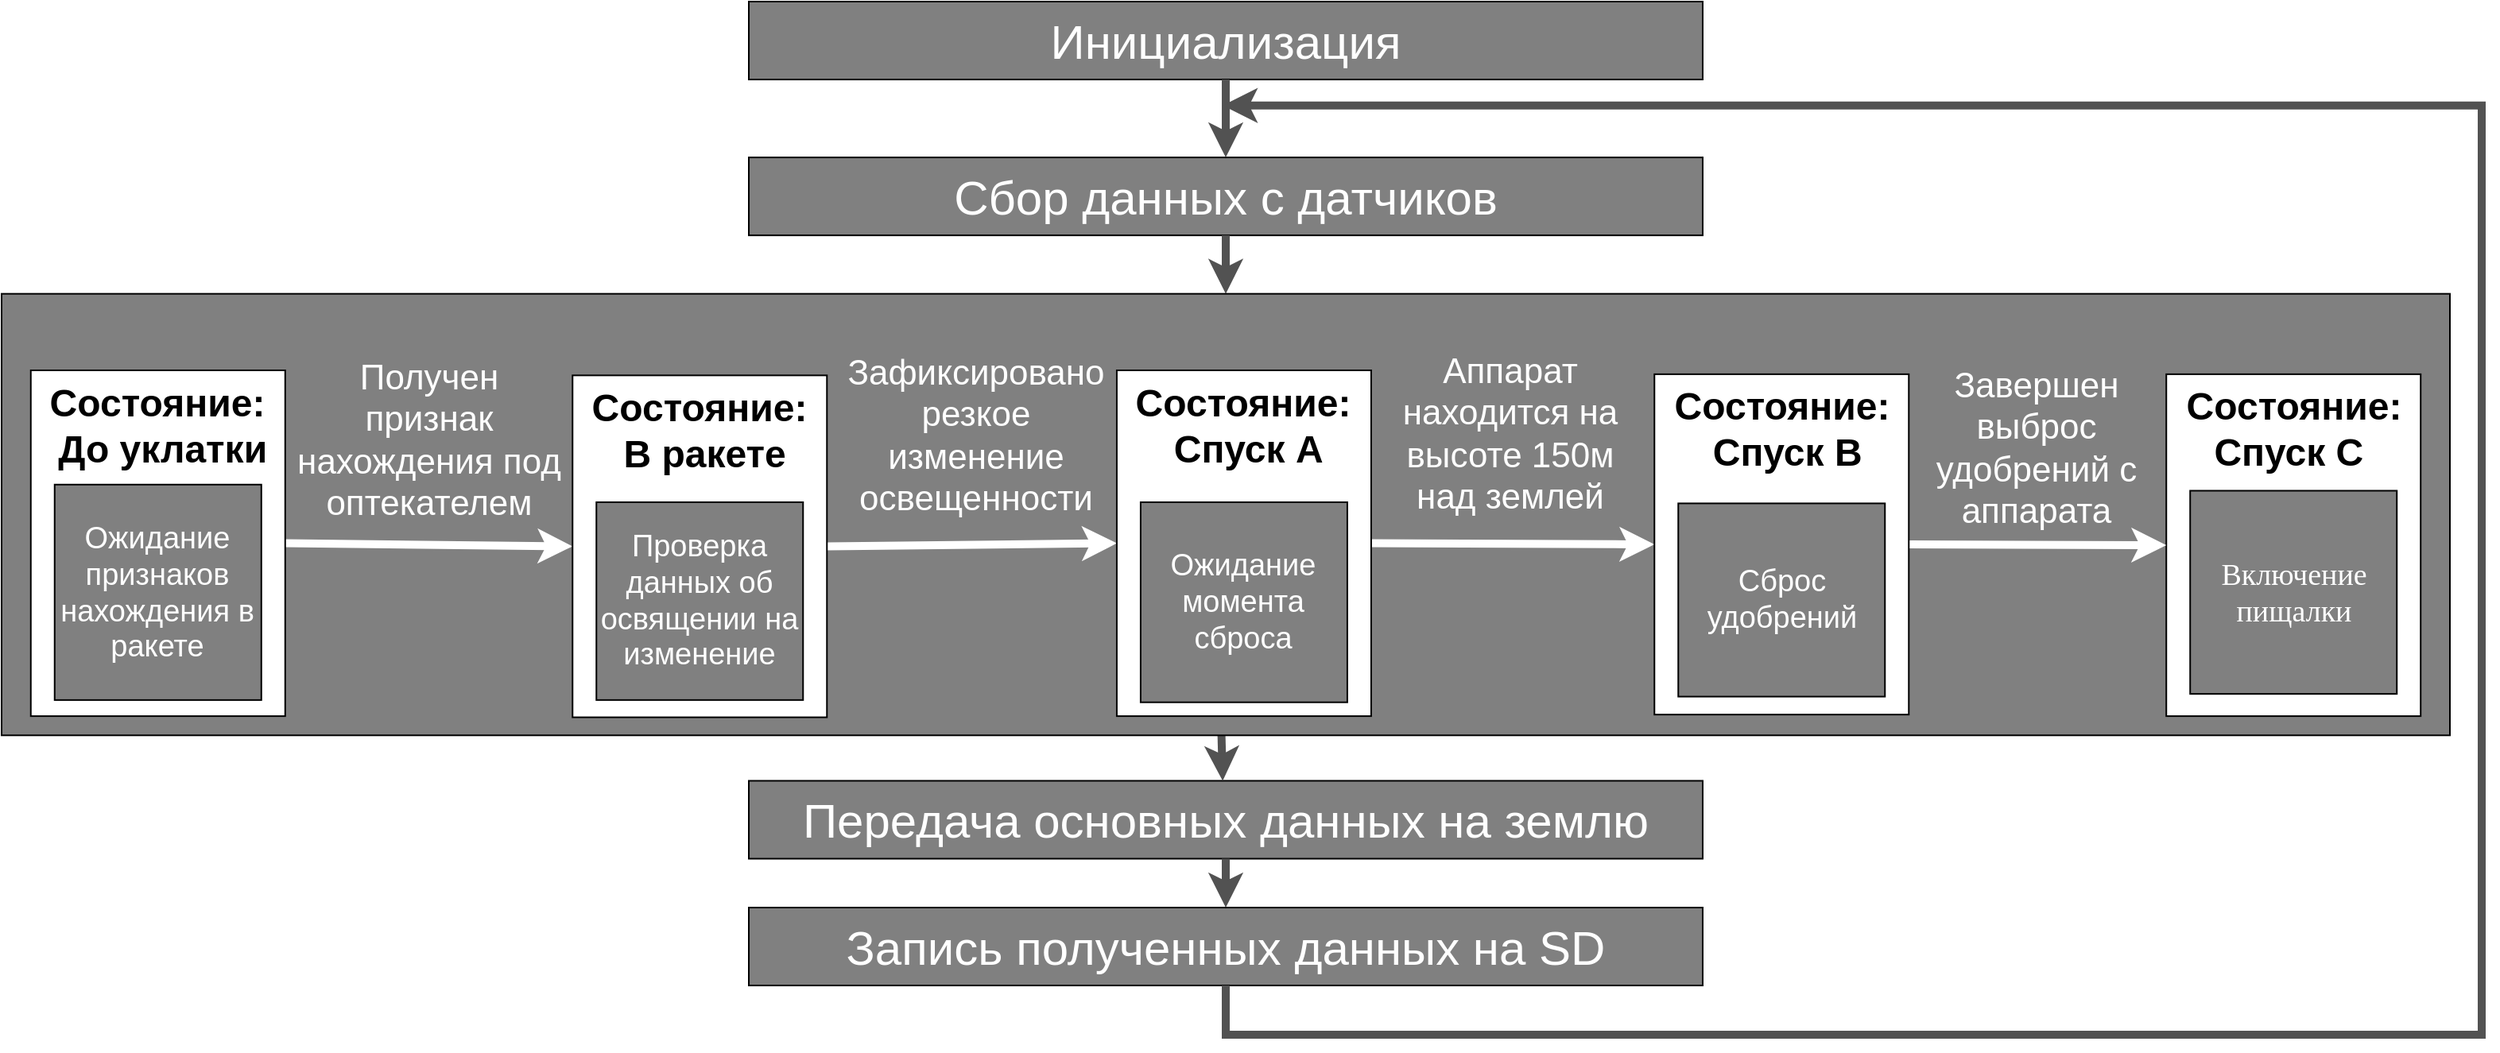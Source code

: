 <mxfile version="20.8.16" type="device"><diagram id="C5RBs43oDa-KdzZeNtuy" name="Page-1"><mxGraphModel dx="2817" dy="1357" grid="1" gridSize="10" guides="1" tooltips="1" connect="1" arrows="1" fold="1" page="1" pageScale="1" pageWidth="827" pageHeight="1169" math="0" shadow="0"><root><mxCell id="WIyWlLk6GJQsqaUBKTNV-0"/><mxCell id="WIyWlLk6GJQsqaUBKTNV-1" parent="WIyWlLk6GJQsqaUBKTNV-0"/><mxCell id="GuaW3dG9oKcKkIAoMPv8-1" value="&lt;font style=&quot;font-size: 30px;&quot; color=&quot;#ffffff&quot;&gt;Инициализация&lt;/font&gt;" style="rounded=0;whiteSpace=wrap;html=1;fillColor=#808080;fontSize=30;fontStyle=0" parent="WIyWlLk6GJQsqaUBKTNV-1" vertex="1"><mxGeometry x="-320" y="70" width="600" height="49.02" as="geometry"/></mxCell><mxCell id="GuaW3dG9oKcKkIAoMPv8-25" value="&lt;font style=&quot;font-size: 30px;&quot; color=&quot;#ffffff&quot;&gt;Передача основных данных на землю&lt;/font&gt;" style="rounded=0;whiteSpace=wrap;html=1;fillColor=#808080;fontSize=30;fontStyle=0" parent="WIyWlLk6GJQsqaUBKTNV-1" vertex="1"><mxGeometry x="-320" y="560.24" width="600" height="49.02" as="geometry"/></mxCell><mxCell id="GuaW3dG9oKcKkIAoMPv8-26" value="&lt;font style=&quot;font-size: 30px;&quot; color=&quot;#ffffff&quot;&gt;Запись полученных данных на SD&lt;/font&gt;" style="rounded=0;whiteSpace=wrap;html=1;fillColor=#808080;fontSize=30;fontStyle=0" parent="WIyWlLk6GJQsqaUBKTNV-1" vertex="1"><mxGeometry x="-320" y="640" width="600" height="49.02" as="geometry"/></mxCell><mxCell id="GuaW3dG9oKcKkIAoMPv8-29" value="&lt;font style=&quot;font-size: 30px;&quot; color=&quot;#ffffff&quot;&gt;Сбор данных с датчиков&lt;/font&gt;" style="rounded=0;whiteSpace=wrap;html=1;fillColor=#808080;fontSize=30;fontStyle=0" parent="WIyWlLk6GJQsqaUBKTNV-1" vertex="1"><mxGeometry x="-320" y="168.05" width="600" height="49.02" as="geometry"/></mxCell><mxCell id="GuaW3dG9oKcKkIAoMPv8-30" value="" style="endArrow=classic;html=1;rounded=0;entryX=0.5;entryY=0;entryDx=0;entryDy=0;exitX=0.5;exitY=1;exitDx=0;exitDy=0;strokeWidth=5;strokeColor=#525252;" parent="WIyWlLk6GJQsqaUBKTNV-1" source="GuaW3dG9oKcKkIAoMPv8-1" target="GuaW3dG9oKcKkIAoMPv8-29" edge="1"><mxGeometry width="50" height="50" relative="1" as="geometry"><mxPoint x="-106.489" y="331.463" as="sourcePoint"/><mxPoint x="-21.915" y="249.756" as="targetPoint"/></mxGeometry></mxCell><mxCell id="GuaW3dG9oKcKkIAoMPv8-31" value="" style="endArrow=classic;html=1;rounded=0;exitX=0.5;exitY=1;exitDx=0;exitDy=0;entryX=0.5;entryY=0;entryDx=0;entryDy=0;strokeWidth=5;strokeColor=#525252;" parent="WIyWlLk6GJQsqaUBKTNV-1" source="GuaW3dG9oKcKkIAoMPv8-29" target="GuaW3dG9oKcKkIAoMPv8-3" edge="1"><mxGeometry width="50" height="50" relative="1" as="geometry"><mxPoint x="-106.489" y="331.463" as="sourcePoint"/><mxPoint x="-21.915" y="249.756" as="targetPoint"/></mxGeometry></mxCell><mxCell id="GuaW3dG9oKcKkIAoMPv8-32" value="" style="endArrow=classic;html=1;rounded=0;strokeWidth=5;strokeColor=#525252;" parent="WIyWlLk6GJQsqaUBKTNV-1" edge="1"><mxGeometry width="50" height="50" relative="1" as="geometry"><mxPoint x="-22.811" y="527.561" as="sourcePoint"/><mxPoint x="-21.915" y="560.244" as="targetPoint"/></mxGeometry></mxCell><mxCell id="GuaW3dG9oKcKkIAoMPv8-34" value="" style="endArrow=classic;html=1;rounded=0;exitX=0.5;exitY=1;exitDx=0;exitDy=0;strokeWidth=5;strokeColor=#525252;edgeStyle=orthogonalEdgeStyle;" parent="WIyWlLk6GJQsqaUBKTNV-1" source="GuaW3dG9oKcKkIAoMPv8-26" edge="1"><mxGeometry width="50" height="50" relative="1" as="geometry"><mxPoint x="28.83" y="911.585" as="sourcePoint"/><mxPoint x="-21.915" y="135.366" as="targetPoint"/><Array as="points"><mxPoint x="-20" y="720"/><mxPoint x="770" y="720"/><mxPoint x="770" y="135"/></Array></mxGeometry></mxCell><mxCell id="GuaW3dG9oKcKkIAoMPv8-35" value="" style="endArrow=classic;html=1;rounded=0;exitX=0.5;exitY=1;exitDx=0;exitDy=0;entryX=0.5;entryY=0;entryDx=0;entryDy=0;strokeWidth=5;strokeColor=#525252;" parent="WIyWlLk6GJQsqaUBKTNV-1" source="GuaW3dG9oKcKkIAoMPv8-25" target="GuaW3dG9oKcKkIAoMPv8-26" edge="1"><mxGeometry width="50" height="50" relative="1" as="geometry"><mxPoint x="79.574" y="821.707" as="sourcePoint"/><mxPoint x="164.149" y="740" as="targetPoint"/></mxGeometry></mxCell><mxCell id="GuaW3dG9oKcKkIAoMPv8-3" value="" style="rounded=0;whiteSpace=wrap;html=1;fillColor=#808080;" parent="WIyWlLk6GJQsqaUBKTNV-1" vertex="1"><mxGeometry x="-790" y="253.84" width="1540" height="277.8" as="geometry"/></mxCell><mxCell id="GuaW3dG9oKcKkIAoMPv8-46" value="" style="endArrow=classic;html=1;rounded=0;exitX=1;exitY=0.5;exitDx=0;exitDy=0;strokeColor=#FFFFFF;strokeWidth=5;entryX=0;entryY=0.5;entryDx=0;entryDy=0;" parent="WIyWlLk6GJQsqaUBKTNV-1" source="GEKdzw0dcYdp2wbfsYTi-12" target="GuaW3dG9oKcKkIAoMPv8-41" edge="1"><mxGeometry width="50" height="50" relative="1" as="geometry"><mxPoint x="67.63" y="418.78" as="sourcePoint"/><mxPoint x="257.63" y="420" as="targetPoint"/></mxGeometry></mxCell><mxCell id="SRGHqm6jP9YhQp-xGabB-3" value="Аппарат находится на высоте 150м над землей" style="text;strokeColor=none;fillColor=none;align=center;verticalAlign=middle;rounded=0;horizontal=1;whiteSpace=wrap;fontColor=#FFFFFF;labelBackgroundColor=none;fontSize=22;" parent="WIyWlLk6GJQsqaUBKTNV-1" vertex="1"><mxGeometry x="76.63" y="309" width="164.17" height="65.37" as="geometry"/></mxCell><mxCell id="SRGHqm6jP9YhQp-xGabB-2" value="Зафиксировано резкое изменение освещенности" style="text;strokeColor=none;fillColor=none;align=center;verticalAlign=middle;rounded=0;horizontal=1;whiteSpace=wrap;fontColor=#FFFFFF;labelBackgroundColor=none;fontSize=22;" parent="WIyWlLk6GJQsqaUBKTNV-1" vertex="1"><mxGeometry x="-266.19" y="306.61" width="177.66" height="73.54" as="geometry"/></mxCell><mxCell id="SRGHqm6jP9YhQp-xGabB-1" value="Получен признак нахождения под оптекателем" style="text;strokeColor=none;fillColor=none;align=center;verticalAlign=middle;rounded=0;horizontal=1;whiteSpace=wrap;fontColor=#FFFFFF;labelBackgroundColor=none;fontSize=22;" parent="WIyWlLk6GJQsqaUBKTNV-1" vertex="1"><mxGeometry x="-606.37" y="309" width="170" height="73.54" as="geometry"/></mxCell><mxCell id="SRGHqm6jP9YhQp-xGabB-4" value="Завершен выброс удобрений с аппарата" style="text;strokeColor=none;fillColor=none;align=center;verticalAlign=middle;rounded=0;horizontal=1;whiteSpace=wrap;fontColor=#FFFFFF;labelBackgroundColor=none;fontSize=22;" parent="WIyWlLk6GJQsqaUBKTNV-1" vertex="1"><mxGeometry x="400.61" y="320.1" width="178" height="62.44" as="geometry"/></mxCell><mxCell id="GuaW3dG9oKcKkIAoMPv8-44" value="" style="endArrow=classic;html=1;rounded=0;exitX=1;exitY=0.5;exitDx=0;exitDy=0;strokeColor=#FFFFFF;entryX=0;entryY=0.5;entryDx=0;entryDy=0;strokeWidth=5;" parent="WIyWlLk6GJQsqaUBKTNV-1" source="GEKdzw0dcYdp2wbfsYTi-10" target="GEKdzw0dcYdp2wbfsYTi-12" edge="1"><mxGeometry width="50" height="50" relative="1" as="geometry"><mxPoint x="-272.316" y="419.999" as="sourcePoint"/><mxPoint x="-82.37" y="418.78" as="targetPoint"/></mxGeometry></mxCell><mxCell id="GuaW3dG9oKcKkIAoMPv8-20" value="" style="endArrow=classic;html=1;rounded=0;exitX=1;exitY=0.5;exitDx=0;exitDy=0;strokeColor=#FFFFFF;strokeWidth=5;entryX=0;entryY=0.5;entryDx=0;entryDy=0;" parent="WIyWlLk6GJQsqaUBKTNV-1" source="GEKdzw0dcYdp2wbfsYTi-8" target="GEKdzw0dcYdp2wbfsYTi-10" edge="1"><mxGeometry width="50" height="50" relative="1" as="geometry"><mxPoint x="-622.37" y="418.78" as="sourcePoint"/><mxPoint x="-423.92" y="418.063" as="targetPoint"/></mxGeometry></mxCell><mxCell id="GuaW3dG9oKcKkIAoMPv8-49" value="&lt;b style=&quot;border-color: var(--border-color); font-size: 24px;&quot;&gt;Состояние:&lt;br style=&quot;border-color: var(--border-color); font-size: 24px;&quot;&gt;Спуск C&amp;nbsp;&lt;/b&gt;" style="rounded=0;whiteSpace=wrap;html=1;verticalAlign=top;fontSize=24;" parent="WIyWlLk6GJQsqaUBKTNV-1" vertex="1"><mxGeometry x="571.612" y="304.439" width="160" height="215.12" as="geometry"/></mxCell><mxCell id="GuaW3dG9oKcKkIAoMPv8-53" value="" style="endArrow=classic;html=1;rounded=0;strokeColor=#FFFFFF;entryX=0;entryY=0.5;entryDx=0;entryDy=0;exitX=1;exitY=0.5;exitDx=0;exitDy=0;strokeWidth=5;" parent="WIyWlLk6GJQsqaUBKTNV-1" source="GuaW3dG9oKcKkIAoMPv8-41" target="GuaW3dG9oKcKkIAoMPv8-49" edge="1"><mxGeometry width="50" height="50" relative="1" as="geometry"><mxPoint x="348.312" y="385.39" as="sourcePoint"/><mxPoint x="369.394" y="387.642" as="targetPoint"/></mxGeometry></mxCell><mxCell id="GuaW3dG9oKcKkIAoMPv8-50" value="&lt;font style=&quot;font-size: 19px;&quot; color=&quot;#ffffff&quot;&gt;&lt;font face=&quot;Verdana&quot; style=&quot;font-size: 19px;&quot;&gt;Включение пищалки&lt;/font&gt;&lt;br style=&quot;font-size: 19px;&quot;&gt;&lt;/font&gt;" style="rounded=0;whiteSpace=wrap;html=1;fillColor=#808080;fontSize=19;fontStyle=0" parent="WIyWlLk6GJQsqaUBKTNV-1" vertex="1"><mxGeometry x="586.613" y="377.741" width="130" height="127.838" as="geometry"/></mxCell><mxCell id="GEKdzw0dcYdp2wbfsYTi-8" value="&lt;b style=&quot;border-color: var(--border-color); font-size: 24px;&quot;&gt;Состояние:&lt;br style=&quot;border-color: var(--border-color); font-size: 24px;&quot;&gt;&amp;nbsp;До уклатки&lt;/b&gt;" style="rounded=0;whiteSpace=wrap;html=1;verticalAlign=top;fontSize=24;" vertex="1" parent="WIyWlLk6GJQsqaUBKTNV-1"><mxGeometry x="-771.62" y="302" width="160" height="217.56" as="geometry"/></mxCell><mxCell id="GEKdzw0dcYdp2wbfsYTi-12" value="&lt;b style=&quot;border-color: var(--border-color); font-size: 24px;&quot;&gt;Состояние:&lt;br style=&quot;border-color: var(--border-color); font-size: 24px;&quot;&gt;&amp;nbsp;Спуск A&lt;/b&gt;" style="rounded=0;whiteSpace=wrap;html=1;verticalAlign=top;fontSize=24;" vertex="1" parent="WIyWlLk6GJQsqaUBKTNV-1"><mxGeometry x="-88.53" y="302" width="160" height="217.56" as="geometry"/></mxCell><mxCell id="GuaW3dG9oKcKkIAoMPv8-41" value="&lt;b style=&quot;border-color: var(--border-color); font-size: 24px;&quot;&gt;Состояние:&lt;br style=&quot;border-color: var(--border-color); font-size: 24px;&quot;&gt;&amp;nbsp;Спуск B&lt;/b&gt;" style="rounded=0;whiteSpace=wrap;html=1;verticalAlign=top;fontSize=24;" parent="WIyWlLk6GJQsqaUBKTNV-1" vertex="1"><mxGeometry x="249.634" y="304.439" width="160" height="214.15" as="geometry"/></mxCell><mxCell id="GuaW3dG9oKcKkIAoMPv8-42" value="&lt;font color=&quot;#ffffff&quot; style=&quot;font-size: 19px;&quot;&gt;&lt;font style=&quot;font-size: 19px;&quot;&gt;Сброс удобрений&lt;/font&gt;&lt;br style=&quot;font-size: 19px;&quot;&gt;&lt;/font&gt;" style="rounded=0;whiteSpace=wrap;html=1;fillColor=#808080;fontSize=19;fontStyle=0" parent="WIyWlLk6GJQsqaUBKTNV-1" vertex="1"><mxGeometry x="264.635" y="385.705" width="130" height="121.575" as="geometry"/></mxCell><mxCell id="GEKdzw0dcYdp2wbfsYTi-10" value="&lt;b style=&quot;border-color: var(--border-color); font-size: 24px;&quot;&gt;Состояние:&lt;br style=&quot;border-color: var(--border-color); font-size: 24px;&quot;&gt;&amp;nbsp;В ракете&lt;/b&gt;" style="rounded=0;whiteSpace=wrap;html=1;verticalAlign=top;fontSize=24;" vertex="1" parent="WIyWlLk6GJQsqaUBKTNV-1"><mxGeometry x="-430.866" y="305.169" width="160" height="215.12" as="geometry"/></mxCell><mxCell id="GEKdzw0dcYdp2wbfsYTi-11" value="&lt;font color=&quot;#ffffff&quot; style=&quot;font-size: 19px;&quot;&gt;&lt;font style=&quot;font-size: 19px;&quot;&gt;Проверка данных об освящении на изменение&lt;/font&gt;&lt;br style=&quot;font-size: 19px;&quot;&gt;&lt;/font&gt;" style="rounded=0;whiteSpace=wrap;html=1;fillColor=#808080;fontSize=19;fontStyle=0" vertex="1" parent="WIyWlLk6GJQsqaUBKTNV-1"><mxGeometry x="-415.871" y="384.971" width="130" height="124.462" as="geometry"/></mxCell><mxCell id="GuaW3dG9oKcKkIAoMPv8-18" value="&lt;font style=&quot;font-size: 19px;&quot; color=&quot;#ffffff&quot;&gt;Ожидание&lt;br style=&quot;font-size: 19px;&quot;&gt;момента сброса&lt;br style=&quot;font-size: 19px;&quot;&gt;&lt;/font&gt;" style="rounded=0;whiteSpace=wrap;html=1;fillColor=#808080;verticalAlign=middle;fontSize=19;fontStyle=0" parent="WIyWlLk6GJQsqaUBKTNV-1" vertex="1"><mxGeometry x="-73.534" y="384.976" width="130" height="125.874" as="geometry"/></mxCell><mxCell id="GuaW3dG9oKcKkIAoMPv8-5" value="&lt;font color=&quot;#ffffff&quot; style=&quot;font-size: 19px;&quot;&gt;&lt;font style=&quot;font-size: 19px;&quot;&gt;Ожидание признаков нахождения в ракете&lt;/font&gt;&lt;br style=&quot;font-size: 19px;&quot;&gt;&lt;/font&gt;" style="rounded=0;whiteSpace=wrap;html=1;fillColor=#808080;verticalAlign=middle;fontSize=19;fontStyle=0" parent="WIyWlLk6GJQsqaUBKTNV-1" vertex="1"><mxGeometry x="-756.62" y="373.888" width="130" height="135.549" as="geometry"/></mxCell></root></mxGraphModel></diagram></mxfile>